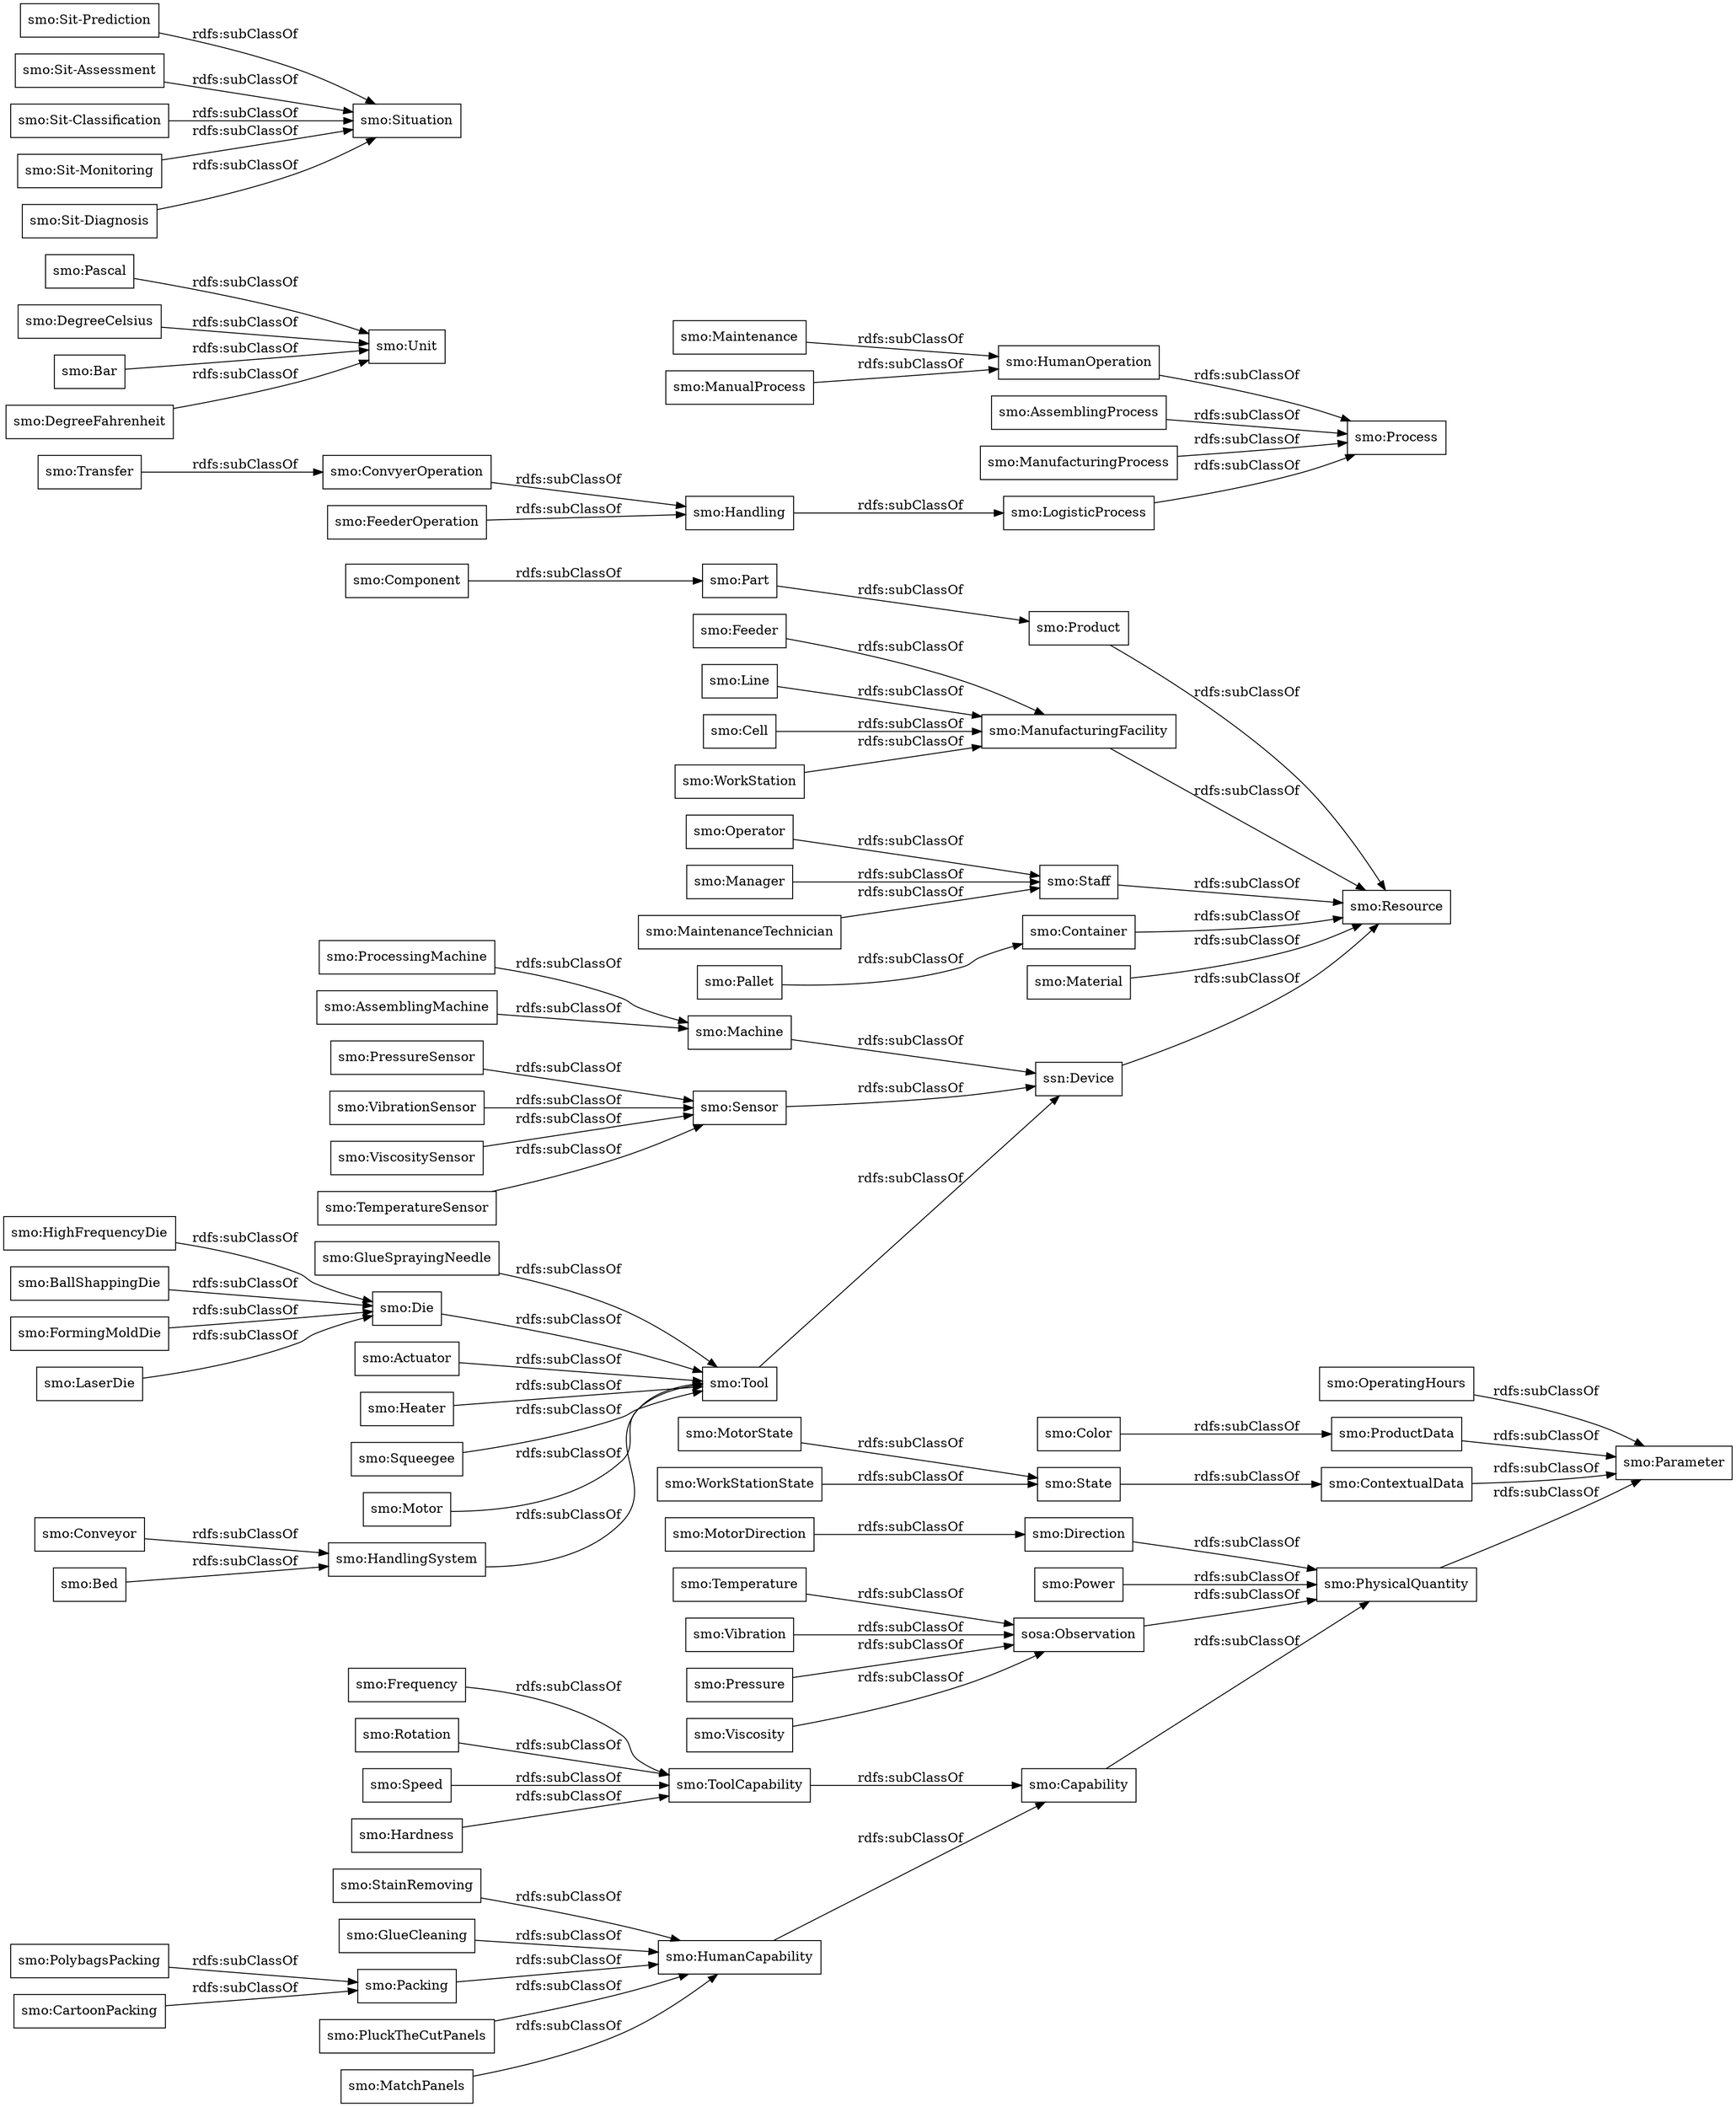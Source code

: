 digraph ar2dtool_diagram { 
rankdir=LR;
size="1000"
node [shape = rectangle, color="black"]; "smo:HumanCapability" "smo:HandlingSystem" "smo:Pallet" "smo:Frequency" "smo:Conveyor" "smo:GlueSprayingNeedle" "smo:StainRemoving" "smo:Rotation" "smo:PressureSensor" "smo:GlueCleaning" "smo:Handling" "smo:ConvyerOperation" "smo:Machine" "smo:Product" "smo:Capability" "smo:VibrationSensor" "smo:Unit" "smo:Sit-Prediction" "smo:Die" "smo:Sensor" "smo:Bed" "smo:ManufacturingFacility" "smo:Situation" "smo:Feeder" "smo:LogisticProcess" "smo:ViscositySensor" "smo:Part" "smo:MotorState" "smo:Line" "smo:Actuator" "smo:Direction" "smo:PolybagsPacking" "smo:Staff" "smo:Container" "smo:Operator" "smo:Temperature" "smo:Component" "smo:MotorDirection" "smo:Heater" "smo:Process" "smo:Packing" "smo:Sit-Assessment" "smo:Maintenance" "smo:Speed" "smo:Cell" "smo:Pascal" "smo:OperatingHours" "smo:HighFrequencyDie" "smo:Tool" "smo:ManualProcess" "smo:ToolCapability" "smo:TemperatureSensor" "smo:Manager" "smo:HumanOperation" "smo:ProcessingMachine" "smo:DegreeCelsius" "smo:AssemblingProcess" "smo:Squeegee" "smo:FeederOperation" "smo:Motor" "smo:State" "smo:Resource" "smo:BallShappingDie" "smo:Power" "smo:AssemblingMachine" "smo:Sit-Classification" "smo:WorkStation" "smo:Vibration" "smo:Material" "smo:Parameter" "smo:Bar" "smo:Color" "smo:FormingMoldDie" "smo:Sit-Monitoring" "smo:Sit-Diagnosis" "smo:ProductData" "smo:MaintenanceTechnician" "smo:ManufacturingProcess" "smo:Transfer" "smo:Hardness" "smo:Pressure" "smo:PluckTheCutPanels" "smo:DegreeFahrenheit" "smo:CartoonPacking" "smo:Viscosity" "smo:LaserDie" "smo:MatchPanels" "smo:ContextualData" "ssn:Device" "sosa:Observation" "smo:PhysicalQuantity" "smo:WorkStationState" ; /*classes style*/
	"smo:MatchPanels" -> "smo:HumanCapability" [ label = "rdfs:subClassOf" ];
	"smo:Capability" -> "smo:PhysicalQuantity" [ label = "rdfs:subClassOf" ];
	"smo:Hardness" -> "smo:ToolCapability" [ label = "rdfs:subClassOf" ];
	"smo:ProcessingMachine" -> "smo:Machine" [ label = "rdfs:subClassOf" ];
	"smo:Packing" -> "smo:HumanCapability" [ label = "rdfs:subClassOf" ];
	"smo:ConvyerOperation" -> "smo:Handling" [ label = "rdfs:subClassOf" ];
	"smo:Actuator" -> "smo:Tool" [ label = "rdfs:subClassOf" ];
	"smo:Operator" -> "smo:Staff" [ label = "rdfs:subClassOf" ];
	"smo:HumanCapability" -> "smo:Capability" [ label = "rdfs:subClassOf" ];
	"smo:Pallet" -> "smo:Container" [ label = "rdfs:subClassOf" ];
	"smo:Temperature" -> "sosa:Observation" [ label = "rdfs:subClassOf" ];
	"smo:CartoonPacking" -> "smo:Packing" [ label = "rdfs:subClassOf" ];
	"smo:WorkStationState" -> "smo:State" [ label = "rdfs:subClassOf" ];
	"smo:Handling" -> "smo:LogisticProcess" [ label = "rdfs:subClassOf" ];
	"smo:Manager" -> "smo:Staff" [ label = "rdfs:subClassOf" ];
	"smo:Tool" -> "ssn:Device" [ label = "rdfs:subClassOf" ];
	"smo:Sit-Monitoring" -> "smo:Situation" [ label = "rdfs:subClassOf" ];
	"smo:ViscositySensor" -> "smo:Sensor" [ label = "rdfs:subClassOf" ];
	"smo:FeederOperation" -> "smo:Handling" [ label = "rdfs:subClassOf" ];
	"smo:Product" -> "smo:Resource" [ label = "rdfs:subClassOf" ];
	"smo:OperatingHours" -> "smo:Parameter" [ label = "rdfs:subClassOf" ];
	"smo:Die" -> "smo:Tool" [ label = "rdfs:subClassOf" ];
	"smo:PhysicalQuantity" -> "smo:Parameter" [ label = "rdfs:subClassOf" ];
	"smo:Motor" -> "smo:Tool" [ label = "rdfs:subClassOf" ];
	"smo:HighFrequencyDie" -> "smo:Die" [ label = "rdfs:subClassOf" ];
	"smo:Component" -> "smo:Part" [ label = "rdfs:subClassOf" ];
	"smo:Bed" -> "smo:HandlingSystem" [ label = "rdfs:subClassOf" ];
	"smo:Maintenance" -> "smo:HumanOperation" [ label = "rdfs:subClassOf" ];
	"smo:ToolCapability" -> "smo:Capability" [ label = "rdfs:subClassOf" ];
	"smo:Part" -> "smo:Product" [ label = "rdfs:subClassOf" ];
	"smo:PressureSensor" -> "smo:Sensor" [ label = "rdfs:subClassOf" ];
	"smo:MotorDirection" -> "smo:Direction" [ label = "rdfs:subClassOf" ];
	"smo:Direction" -> "smo:PhysicalQuantity" [ label = "rdfs:subClassOf" ];
	"smo:Squeegee" -> "smo:Tool" [ label = "rdfs:subClassOf" ];
	"smo:Material" -> "smo:Resource" [ label = "rdfs:subClassOf" ];
	"smo:State" -> "smo:ContextualData" [ label = "rdfs:subClassOf" ];
	"smo:Machine" -> "ssn:Device" [ label = "rdfs:subClassOf" ];
	"smo:GlueSprayingNeedle" -> "smo:Tool" [ label = "rdfs:subClassOf" ];
	"smo:FormingMoldDie" -> "smo:Die" [ label = "rdfs:subClassOf" ];
	"smo:Sit-Prediction" -> "smo:Situation" [ label = "rdfs:subClassOf" ];
	"smo:PolybagsPacking" -> "smo:Packing" [ label = "rdfs:subClassOf" ];
	"smo:Cell" -> "smo:ManufacturingFacility" [ label = "rdfs:subClassOf" ];
	"smo:AssemblingMachine" -> "smo:Machine" [ label = "rdfs:subClassOf" ];
	"smo:ManufacturingFacility" -> "smo:Resource" [ label = "rdfs:subClassOf" ];
	"smo:Container" -> "smo:Resource" [ label = "rdfs:subClassOf" ];
	"smo:Color" -> "smo:ProductData" [ label = "rdfs:subClassOf" ];
	"smo:ManufacturingProcess" -> "smo:Process" [ label = "rdfs:subClassOf" ];
	"smo:HumanOperation" -> "smo:Process" [ label = "rdfs:subClassOf" ];
	"smo:TemperatureSensor" -> "smo:Sensor" [ label = "rdfs:subClassOf" ];
	"smo:Feeder" -> "smo:ManufacturingFacility" [ label = "rdfs:subClassOf" ];
	"smo:HandlingSystem" -> "smo:Tool" [ label = "rdfs:subClassOf" ];
	"smo:MaintenanceTechnician" -> "smo:Staff" [ label = "rdfs:subClassOf" ];
	"smo:Staff" -> "smo:Resource" [ label = "rdfs:subClassOf" ];
	"smo:Heater" -> "smo:Tool" [ label = "rdfs:subClassOf" ];
	"smo:PluckTheCutPanels" -> "smo:HumanCapability" [ label = "rdfs:subClassOf" ];
	"smo:Rotation" -> "smo:ToolCapability" [ label = "rdfs:subClassOf" ];
	"smo:Sit-Assessment" -> "smo:Situation" [ label = "rdfs:subClassOf" ];
	"smo:BallShappingDie" -> "smo:Die" [ label = "rdfs:subClassOf" ];
	"smo:VibrationSensor" -> "smo:Sensor" [ label = "rdfs:subClassOf" ];
	"smo:Sensor" -> "ssn:Device" [ label = "rdfs:subClassOf" ];
	"smo:Bar" -> "smo:Unit" [ label = "rdfs:subClassOf" ];
	"smo:ManualProcess" -> "smo:HumanOperation" [ label = "rdfs:subClassOf" ];
	"smo:Speed" -> "smo:ToolCapability" [ label = "rdfs:subClassOf" ];
	"smo:ContextualData" -> "smo:Parameter" [ label = "rdfs:subClassOf" ];
	"smo:Power" -> "smo:PhysicalQuantity" [ label = "rdfs:subClassOf" ];
	"smo:Line" -> "smo:ManufacturingFacility" [ label = "rdfs:subClassOf" ];
	"smo:LogisticProcess" -> "smo:Process" [ label = "rdfs:subClassOf" ];
	"smo:Sit-Diagnosis" -> "smo:Situation" [ label = "rdfs:subClassOf" ];
	"smo:GlueCleaning" -> "smo:HumanCapability" [ label = "rdfs:subClassOf" ];
	"smo:Transfer" -> "smo:ConvyerOperation" [ label = "rdfs:subClassOf" ];
	"smo:Frequency" -> "smo:ToolCapability" [ label = "rdfs:subClassOf" ];
	"smo:DegreeFahrenheit" -> "smo:Unit" [ label = "rdfs:subClassOf" ];
	"smo:Vibration" -> "sosa:Observation" [ label = "rdfs:subClassOf" ];
	"smo:WorkStation" -> "smo:ManufacturingFacility" [ label = "rdfs:subClassOf" ];
	"ssn:Device" -> "smo:Resource" [ label = "rdfs:subClassOf" ];
	"smo:DegreeCelsius" -> "smo:Unit" [ label = "rdfs:subClassOf" ];
	"smo:Conveyor" -> "smo:HandlingSystem" [ label = "rdfs:subClassOf" ];
	"smo:Viscosity" -> "sosa:Observation" [ label = "rdfs:subClassOf" ];
	"smo:Pascal" -> "smo:Unit" [ label = "rdfs:subClassOf" ];
	"smo:LaserDie" -> "smo:Die" [ label = "rdfs:subClassOf" ];
	"smo:ProductData" -> "smo:Parameter" [ label = "rdfs:subClassOf" ];
	"smo:StainRemoving" -> "smo:HumanCapability" [ label = "rdfs:subClassOf" ];
	"smo:Pressure" -> "sosa:Observation" [ label = "rdfs:subClassOf" ];
	"smo:Sit-Classification" -> "smo:Situation" [ label = "rdfs:subClassOf" ];
	"smo:AssemblingProcess" -> "smo:Process" [ label = "rdfs:subClassOf" ];
	"smo:MotorState" -> "smo:State" [ label = "rdfs:subClassOf" ];
	"sosa:Observation" -> "smo:PhysicalQuantity" [ label = "rdfs:subClassOf" ];

}

